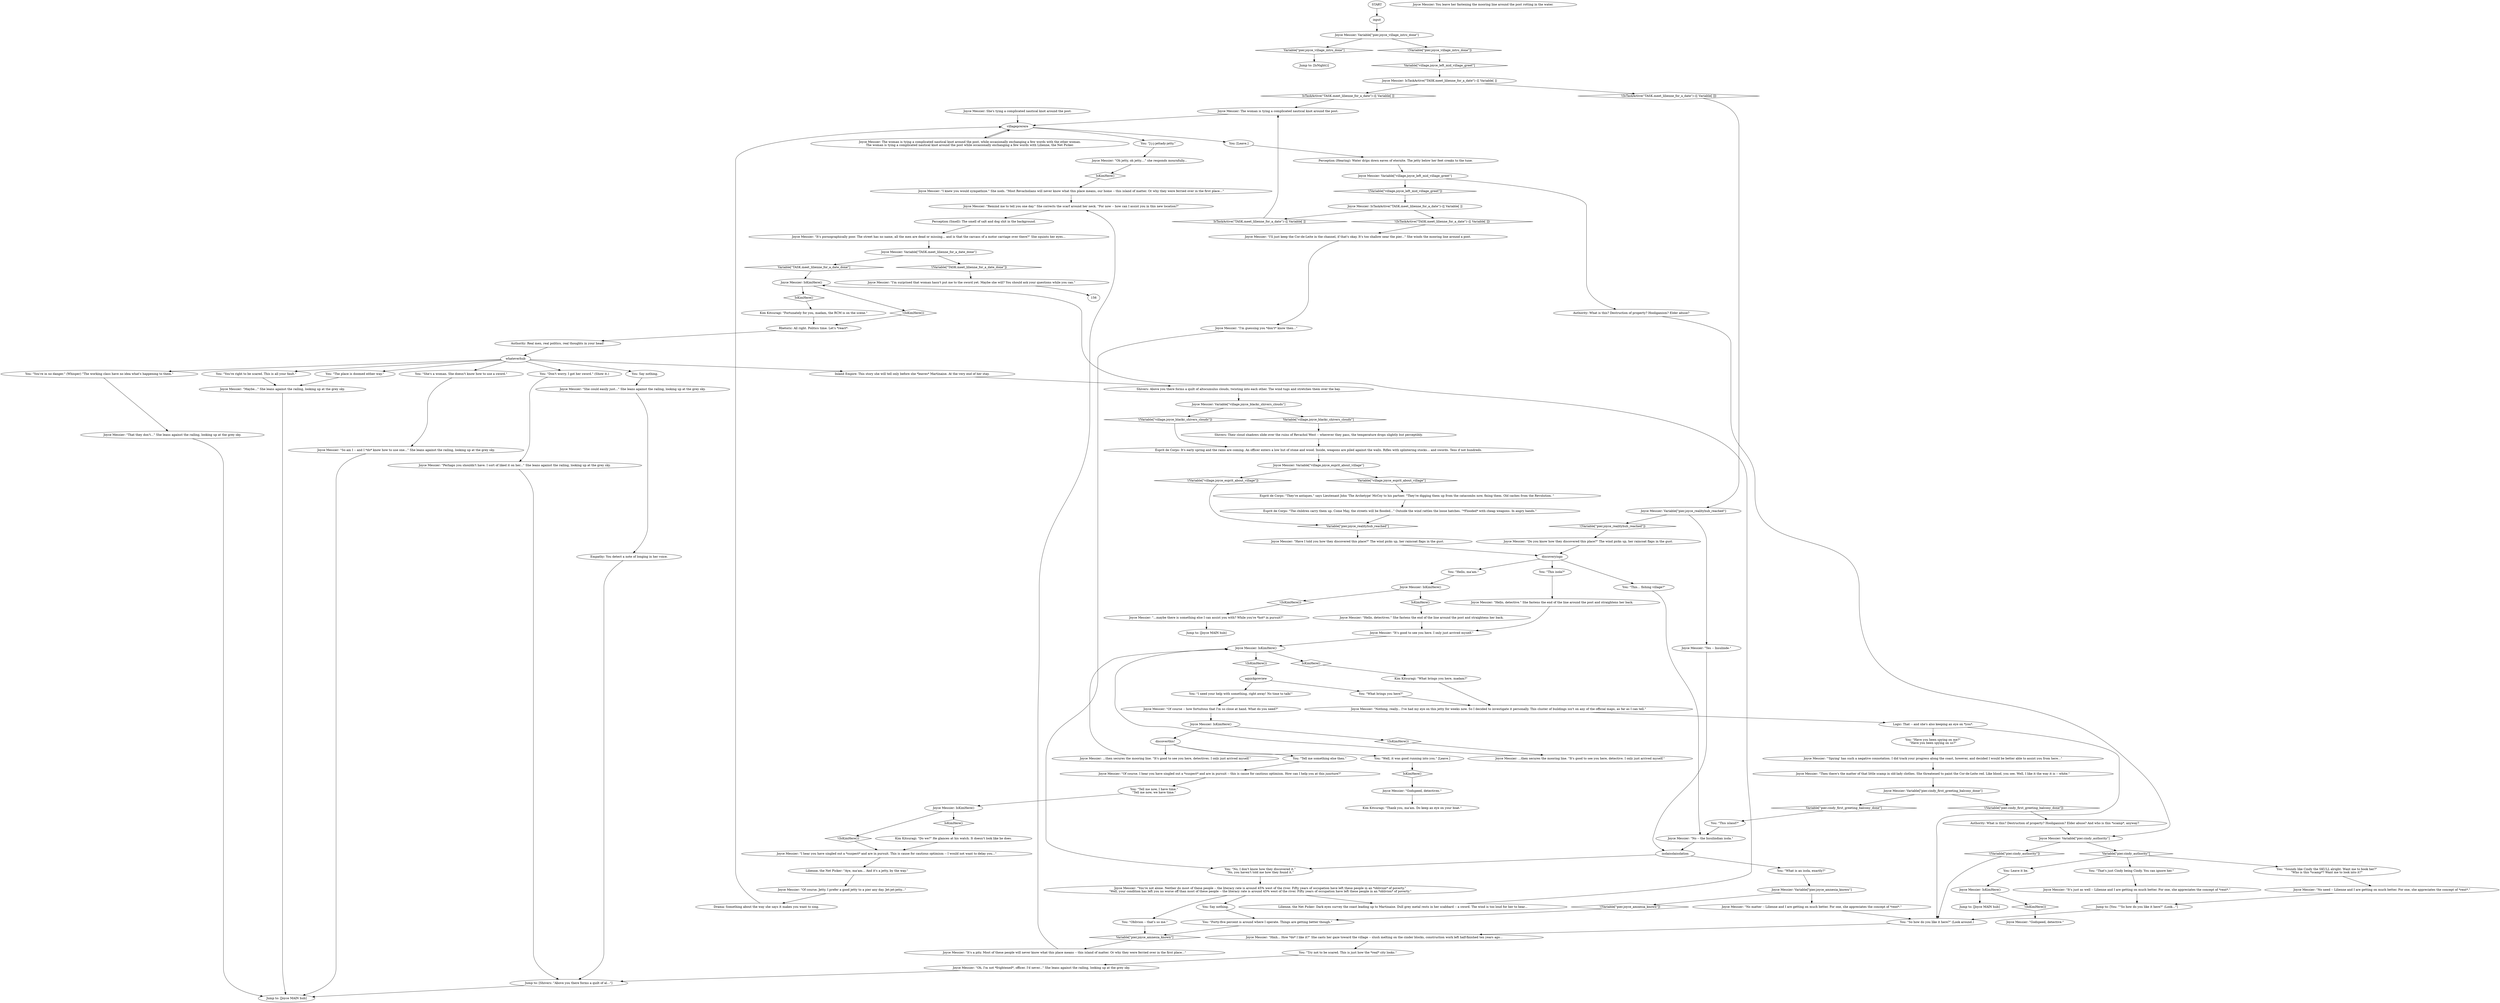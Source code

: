 # VILLAGE / JOYCE
# Joyce has sailed to village once you're looking for instigator. She's talking to net picker about sailing. Extra content about village and why she sailed there. GREETING HERE!
# ==================================================
digraph G {
	  0 [label="START"];
	  1 [label="input"];
	  2 [label="Joyce Messier: \"I'll just keep the Cor-de-Leite in the channel, if that's okay. It's too shallow near the pier...\" She winds the mooring line around a post."];
	  3 [label="Joyce Messier: \"It's good to see you here. I only just arrived myself.\""];
	  4 [label="You: \"Well, it was good running into you.\" [Leave.]"];
	  5 [label="You: \"What brings you here?\""];
	  6 [label="Joyce Messier: ...then secures the mooring line. \"It's good to see you here, detective. I only just arrived myself.\""];
	  7 [label="Joyce Messier: Variable[\"village.joyce_blackc_shivers_clouds\"]"];
	  8 [label="Variable[\"village.joyce_blackc_shivers_clouds\"]", shape=diamond];
	  9 [label="!(Variable[\"village.joyce_blackc_shivers_clouds\"])", shape=diamond];
	  10 [label="Joyce Messier: \"Hmh... How *do* I like it?\" She casts her gaze toward the village -- slush melting on the cinder blocks, construction work left half-finished ten years ago..."];
	  11 [label="Authority: What is this? Destruction of property? Hooliganism? Elder abuse? And who is this *scamp*, anyway?"];
	  12 [label="You: \"Oblivion -- that's so me.\""];
	  13 [label="You: \"The place is doomed either way.\""];
	  14 [label="Esprit de Corps: \"The children carry them up. Come May, the streets will be flooded...\" Outside the wind rattles the loose hatches. \"*Flooded* with cheap weapons. In angry hands.\""];
	  15 [label="Joyce Messier: \"Oh, I'm not *frightened*, officer. I'd never...\" She leans against the railing, looking up at the grey sky."];
	  16 [label="Joyce Messier: Variable[\"pier.joyce_village_intro_done\"]"];
	  17 [label="Variable[\"pier.joyce_village_intro_done\"]", shape=diamond];
	  18 [label="!(Variable[\"pier.joyce_village_intro_done\"])", shape=diamond];
	  19 [label="Joyce Messier: Variable[\"pier.cindy_authority\"]"];
	  20 [label="Variable[\"pier.cindy_authority\"]", shape=diamond];
	  21 [label="!(Variable[\"pier.cindy_authority\"])", shape=diamond];
	  22 [label="Joyce Messier: \"Perhaps you shouldn't have. I sort of liked it on her...\" She leans against the railing, looking up at the grey sky."];
	  23 [label="You: \"This isola?\""];
	  24 [label="Joyce Messier: IsKimHere()"];
	  25 [label="IsKimHere()", shape=diamond];
	  26 [label="!(IsKimHere())", shape=diamond];
	  27 [label="Kim Kitsuragi: \"What brings you here, madam?\""];
	  28 [label="You: \"So how do you like it here?\" (Look around.)"];
	  29 [label="Joyce Messier: \"Remind me to tell you one day.\" She corrects the scarf around her neck. \"For now -- how can I assist you in this new location?\""];
	  30 [label="Esprit de Corps: \"They're antiques,\" says Lieutenant John 'The Archetype' McCoy to his partner. \"They're digging them up from the catacombs now, fixing them. Old caches from the Revolution. \""];
	  31 [label="Joyce Messier: \"Have I told you how they discovered this place?\" The wind picks up, her raincoat flaps in the gust."];
	  32 [label="Joyce Messier: \"You're not alone. Neither do most of these people -- the literacy rate is around 45% west of the river. Fifty years of occupation have left these people in an *oblivion* of poverty.\"\n\"Well, your condition has left you no worse off than most of these people -- the literacy rate is around 45% west of the river. Fifty years of occupation have left these people in an *oblivion* of poverty.\"
"];
	  33 [label="Joyce Messier: IsTaskActive(\"TASK.meet_lilienne_for_a_date\")--[[ Variable[ ]]"];
	  34 [label="IsTaskActive(\"TASK.meet_lilienne_for_a_date\")--[[ Variable[ ]]", shape=diamond];
	  35 [label="!(IsTaskActive(\"TASK.meet_lilienne_for_a_date\")--[[ Variable[ ]])", shape=diamond];
	  36 [label="Joyce Messier: IsKimHere()"];
	  37 [label="IsKimHere()", shape=diamond];
	  38 [label="!(IsKimHere())", shape=diamond];
	  39 [label="Jump to: [You: \"\"So how do you like it here?\" (Look...\"]"];
	  40 [label="Joyce Messier: \"It's just as well -- Lilienne and I are getting on much better. For one, she appreciates the concept of *rent*.\""];
	  41 [label="Joyce Messier: \"That they don't...\" She leans against the railing, looking up at the grey sky."];
	  42 [label="Joyce Messier: \"Oh jetty, oh jetty....\" she responds mournfully..."];
	  43 [label="You: \"Sounds like Cindy the SKULL alright. Want me to book her?\"\n\"Who is this *scamp*? Want me to look into it?\""];
	  44 [label="Joyce Messier: \"No need -- Lilienne and I are getting on much better. For one, she appreciates the concept of *rent*.\""];
	  45 [label="Joyce Messier: IsTaskActive(\"TASK.meet_lilienne_for_a_date\")--[[ Variable[ ]]"];
	  46 [label="IsTaskActive(\"TASK.meet_lilienne_for_a_date\")--[[ Variable[ ]]", shape=diamond];
	  47 [label="!(IsTaskActive(\"TASK.meet_lilienne_for_a_date\")--[[ Variable[ ]])", shape=diamond];
	  48 [label="Jump to: [IsNight()]"];
	  49 [label="Joyce Messier: IsKimHere()"];
	  50 [label="IsKimHere()", shape=diamond];
	  51 [label="!(IsKimHere())", shape=diamond];
	  52 [label="Joyce Messier: \"Hello, detectives.\" She fastens the end of the line around the post and straightens her back."];
	  53 [label="discoveryisgo"];
	  54 [label="Joyce Messier: \"She could easily just...\" She leans against the railing, looking up at the grey sky."];
	  55 [label="Kim Kitsuragi: \"Thank you, ma'am. Do keep an eye on your boat.\""];
	  56 [label="Joyce Messier: \"No -- the Insulindian isola.\""];
	  57 [label="Joyce Messier: The woman is tying a complicated nautical knot around the post."];
	  58 [label="Kim Kitsuragi: \"Do we?\" He glances at his watch. It doesn't look like he does."];
	  59 [label="Joyce Messier: \"Nothing, really... I've had my eye on this jetty for weeks now. So I decided to investigate it personally. This cluster of buildings isn't on any of the official maps, as far as I can tell.\""];
	  60 [label="whateverhub"];
	  61 [label="Esprit de Corps: It's early spring and the rains are coming. An officer enters a low hut of stone and wood. Inside, weapons are piled against the walls. Rifles with splintering stocks... and swords. Tens if not hundreds."];
	  62 [label="Joyce Messier: IsKimHere()"];
	  63 [label="IsKimHere()", shape=diamond];
	  64 [label="!(IsKimHere())", shape=diamond];
	  65 [label="Joyce Messier: Variable[\"pier.cindy_first_greeting_balcony_done\"]"];
	  66 [label="Variable[\"pier.cindy_first_greeting_balcony_done\"]", shape=diamond];
	  67 [label="!(Variable[\"pier.cindy_first_greeting_balcony_done\"])", shape=diamond];
	  68 [label="Joyce Messier: \"Of course. Jetty. I prefer a good jetty to a pier any day. Jet-jet-jetty...\""];
	  69 [label="villageprerere"];
	  70 [label="Joyce Messier: \"Godspeed, detective.\""];
	  71 [label="Jump to: [Joyce MAIN hub]"];
	  72 [label="You: \"Tell me something else then.\""];
	  73 [label="Joyce Messier: \"Of course -- how fortuitous that I'm so close at hand. What do you need?\""];
	  74 [label="Rhetoric: All right. Politics time. Let's *react*."];
	  75 [label="You: \"J-j-j-jettady-jetty.\""];
	  76 [label="Drama: Something about the way she says it makes you want to sing."];
	  77 [label="Joyce Messier: She's tying a complicated nautical knot around the post."];
	  78 [label="Joyce Messier: \"I hear you have singled out a *suspect* and are in pursuit. This is cause for cautious optimism -- I would not want to delay you...\""];
	  79 [label="You: \"This... fishing village?\""];
	  80 [label="Logic: That -- and she's also keeping an eye on *you*."];
	  81 [label="You: \"Have you been spying on me?\"\n\"Have you been spying on us?\""];
	  82 [label="Joyce Messier: \"'Spying' has such a negative connotation. I did track your progress along the coast, however, and decided I would be better able to assist you from here...\""];
	  83 [label="Joyce Messier: Variable[\"village.joyce_esprit_about_village\"]"];
	  84 [label="Variable[\"village.joyce_esprit_about_village\"]", shape=diamond];
	  85 [label="!(Variable[\"village.joyce_esprit_about_village\"])", shape=diamond];
	  86 [label="Joyce Messier: \"Do you know how they discovered this place?\" The wind picks up, her raincoat flaps in the gust."];
	  87 [label="aquickpreview"];
	  88 [label="You: \"I need your help with something, right away! No time to talk!\""];
	  89 [label="Empathy: You detect a note of longing in her voice."];
	  90 [label="Joyce Messier: \"It's pornographically poor. The street has no name, all the men are dead or missing... and is that the carcass of a motor carriage over there?\" She squints her eyes..."];
	  91 [label="Joyce Messier: \"Maybe...\" She leans against the railing, looking up at the grey sky."];
	  92 [label="Joyce Messier: \"Godspeed, detectives.\""];
	  93 [label="You: \"No, I don't know how they discovered it.\"\n\"No, you haven't told me how they found it.\""];
	  94 [label="Joyce Messier: \"Then there's the matter of that little scamp in old-lady clothes. She threatened to paint the Cor-de-Leite red. Like blood, you see. Well, I like it the way it is -- white.\""];
	  95 [label="You: \"That's just Cindy being Cindy. You can ignore her.\""];
	  96 [label="Joyce Messier: \"I'm surprised that woman hasn't put me to the sword yet. Maybe she will? You should ask your questions while you can.\""];
	  97 [label="Joyce Messier: \"So am I -- and I *do* know how to use one...\" She leans against the railing, looking up at the grey sky."];
	  98 [label="You: \"Don't worry. I got her sword.\" (Show it.)"];
	  99 [label="You: \"What is an isola, exactly?\""];
	  100 [label="Jump to: [Shivers: \"Above you there forms a quilt of al...\"]"];
	  101 [label="Joyce Messier: \"Of course. I hear you have singled out a *suspect* and are in pursuit -- this is cause for cautious optimism. How can I help you at this juncture?\""];
	  102 [label="You: \"She's a woman. She doesn't know how to use a sword.\""];
	  103 [label="Joyce Messier: Variable[\"TASK.meet_lilienne_for_a_date_done\"]"];
	  104 [label="Variable[\"TASK.meet_lilienne_for_a_date_done\"]", shape=diamond];
	  105 [label="!(Variable[\"TASK.meet_lilienne_for_a_date_done\"])", shape=diamond];
	  106 [label="Shivers: Their cloud shadows slide over the ruins of Revachol West -- wherever they pass, the temperature drops slightly but perceptibly."];
	  107 [label="Kim Kitsuragi: \"Fortunately for you, madam, the RCM is on the scene.\""];
	  108 [label="isolaisolaisolation"];
	  109 [label="You: Say nothing."];
	  110 [label="You: Say nothing."];
	  111 [label="You: Leave it be."];
	  112 [label="You: \"You're right to be scared. This is all your fault.\""];
	  113 [label="You: \"You're in no danger.\" (Whisper) \"The working class have no idea what's happening to them.\""];
	  114 [label="Authority: Real men, real politics, real thoughts in your head!"];
	  115 [label="Joyce Messier: You leave her fastening the mooring line around the post rotting in the water."];
	  116 [label="Perception (Hearing): Water drips down eaves of eternite. The jetty below her feet creaks to the tune."];
	  117 [label="You: \"Try not to be scared. This is just how the *real* city looks.\""];
	  118 [label="Inland Empire: This story she will tell only before she *leaves* Martinaise. At the very end of her stay."];
	  119 [label="Lilienne, the Net Picker: \"Aye, ma'am... And it's a jetty, by the way.\""];
	  120 [label="Joyce Messier: \"I'm guessing you *don't* know then...\""];
	  121 [label="Joyce Messier: Variable[\"pier.joyce_amnesia_known\"]"];
	  122 [label="Variable[\"pier.joyce_amnesia_known\"]", shape=diamond];
	  123 [label="!(Variable[\"pier.joyce_amnesia_known\"])", shape=diamond];
	  124 [label="Joyce Messier: \"No matter -- Lilienne and I are getting on much better. For one, she appreciates the concept of *rent*.\""];
	  125 [label="Joyce Messier: IsKimHere()"];
	  126 [label="IsKimHere()", shape=diamond];
	  127 [label="!(IsKimHere())", shape=diamond];
	  128 [label="Jump to: [Joyce MAIN hub]"];
	  129 [label="Joyce Messier: IsKimHere()"];
	  130 [label="IsKimHere()", shape=diamond];
	  131 [label="!(IsKimHere())", shape=diamond];
	  132 [label="discoverthis!"];
	  133 [label="Perception (Smell): The smell of salt and dog shit in the background."];
	  134 [label="Joyce Messier: Variable[\"village.joyce_left_mid_village_greet\"]"];
	  135 [label="Variable[\"village.joyce_left_mid_village_greet\"]", shape=diamond];
	  136 [label="!(Variable[\"village.joyce_left_mid_village_greet\"])", shape=diamond];
	  137 [label="Authority: What is this? Destruction of property? Hooliganism? Elder abuse?"];
	  138 [label="You: \"This island?\""];
	  139 [label="You: \"Hello, ma'am.\""];
	  140 [label="You: [Leave.]"];
	  141 [label="Joyce Messier: The woman is tying a complicated nautical knot around the post, while occasionally exchanging a few words with the other woman.\nThe woman is tying a complicated nautical knot around the post while occasionally exchanging a few words with Lilienne, the Net Picker."];
	  142 [label="Joyce Messier: Variable[\"pier.joyce_realityhub_reached\"]"];
	  143 [label="Variable[\"pier.joyce_realityhub_reached\"]", shape=diamond];
	  144 [label="!(Variable[\"pier.joyce_realityhub_reached\"])", shape=diamond];
	  145 [label="Joyce Messier: \"Yes -- Insulinde.\""];
	  146 [label="Joyce Messier: \"Hello, detective.\" She fastens the end of the line around the post and straightens her back."];
	  147 [label="Joyce Messier: \"...maybe there is something else I can assist you with? While you're *hot* in pursuit?\""];
	  148 [label="Shivers: Above you there forms a quilt of altocumulus clouds, twisting into each other. The wind tugs and stretches them over the bay."];
	  149 [label="Jump to: [Joyce MAIN hub]"];
	  150 [label="You: \"Tell me now, I have time.\"\n\"Tell me now, we have time.\""];
	  151 [label="Joyce Messier: ...then secures the mooring line. \"It's good to see you here, detectives. I only just arrived myself.\""];
	  152 [label="Joyce Messier: \"I knew you would sympathize.\" She nods. \"Most Revacholians will never know what this place means, our home -- this island of matter. Or why they were ferried over in the first place...\""];
	  153 [label="Joyce Messier: \"It's a pity. Most of these people will never know what this place means -- this island of matter. Or why they were ferried over in the first place...\""];
	  154 [label="You: \"Forty-five percent is around where I operate. Things are getting better though.\""];
	  155 [label="Lilienne, the Net Picker: Dark eyes survey the coast leading up to Martinaise. Dull grey metal rests in her scabbard -- a sword. The wind is too loud for her to hear..."];
	  0 -> 1
	  1 -> 16
	  2 -> 120
	  3 -> 49
	  4 -> 126
	  5 -> 59
	  6 -> 49
	  7 -> 8
	  7 -> 9
	  8 -> 106
	  9 -> 61
	  10 -> 117
	  11 -> 19
	  12 -> 122
	  13 -> 91
	  14 -> 143
	  15 -> 100
	  16 -> 17
	  16 -> 18
	  17 -> 48
	  18 -> 135
	  19 -> 20
	  19 -> 21
	  20 -> 43
	  20 -> 111
	  20 -> 95
	  21 -> 28
	  22 -> 100
	  23 -> 146
	  24 -> 25
	  24 -> 26
	  25 -> 58
	  26 -> 78
	  27 -> 59
	  28 -> 10
	  29 -> 133
	  30 -> 14
	  31 -> 53
	  32 -> 155
	  32 -> 12
	  32 -> 110
	  33 -> 34
	  33 -> 35
	  34 -> 57
	  35 -> 2
	  36 -> 37
	  36 -> 38
	  37 -> 52
	  38 -> 147
	  39 -> 28
	  40 -> 39
	  41 -> 149
	  42 -> 130
	  43 -> 44
	  44 -> 39
	  45 -> 46
	  45 -> 47
	  46 -> 57
	  47 -> 142
	  49 -> 50
	  49 -> 51
	  50 -> 27
	  51 -> 87
	  52 -> 3
	  53 -> 139
	  53 -> 23
	  53 -> 79
	  54 -> 89
	  56 -> 108
	  57 -> 69
	  58 -> 78
	  59 -> 80
	  60 -> 98
	  60 -> 102
	  60 -> 13
	  60 -> 109
	  60 -> 112
	  60 -> 113
	  60 -> 118
	  61 -> 83
	  62 -> 64
	  62 -> 63
	  63 -> 107
	  64 -> 74
	  65 -> 66
	  65 -> 67
	  66 -> 138
	  67 -> 11
	  68 -> 76
	  69 -> 75
	  69 -> 140
	  69 -> 141
	  72 -> 101
	  73 -> 129
	  74 -> 114
	  75 -> 42
	  76 -> 69
	  77 -> 69
	  78 -> 119
	  79 -> 56
	  80 -> 81
	  80 -> 28
	  81 -> 82
	  82 -> 94
	  83 -> 84
	  83 -> 85
	  84 -> 30
	  85 -> 143
	  86 -> 53
	  87 -> 88
	  87 -> 5
	  88 -> 73
	  89 -> 100
	  90 -> 103
	  91 -> 149
	  92 -> 55
	  93 -> 32
	  94 -> 65
	  95 -> 40
	  96 -> 156
	  97 -> 149
	  98 -> 22
	  99 -> 121
	  100 -> 149
	  101 -> 150
	  102 -> 97
	  103 -> 104
	  103 -> 105
	  104 -> 62
	  105 -> 96
	  106 -> 61
	  107 -> 74
	  108 -> 99
	  108 -> 93
	  109 -> 54
	  110 -> 154
	  111 -> 125
	  112 -> 91
	  113 -> 41
	  114 -> 60
	  116 -> 134
	  117 -> 15
	  118 -> 148
	  119 -> 68
	  120 -> 93
	  121 -> 123
	  121 -> 124
	  122 -> 153
	  123 -> 154
	  124 -> 28
	  125 -> 128
	  125 -> 127
	  126 -> 92
	  127 -> 70
	  129 -> 131
	  129 -> 132
	  130 -> 152
	  131 -> 6
	  132 -> 72
	  132 -> 4
	  132 -> 151
	  133 -> 90
	  134 -> 136
	  134 -> 137
	  135 -> 45
	  136 -> 33
	  137 -> 19
	  138 -> 56
	  139 -> 36
	  140 -> 116
	  141 -> 69
	  142 -> 144
	  142 -> 145
	  143 -> 31
	  144 -> 86
	  145 -> 108
	  146 -> 3
	  147 -> 71
	  148 -> 7
	  150 -> 24
	  151 -> 49
	  152 -> 29
	  153 -> 29
	  154 -> 122
	  155 -> 62
}

